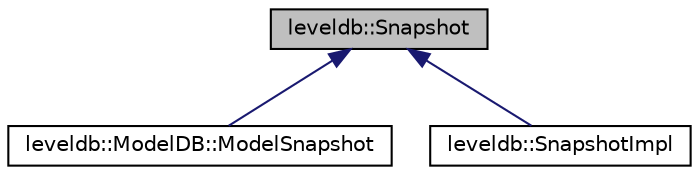digraph "leveldb::Snapshot"
{
  edge [fontname="Helvetica",fontsize="10",labelfontname="Helvetica",labelfontsize="10"];
  node [fontname="Helvetica",fontsize="10",shape=record];
  Node1 [label="leveldb::Snapshot",height=0.2,width=0.4,color="black", fillcolor="grey75", style="filled" fontcolor="black"];
  Node1 -> Node2 [dir="back",color="midnightblue",fontsize="10",style="solid",fontname="Helvetica"];
  Node2 [label="leveldb::ModelDB::ModelSnapshot",height=0.2,width=0.4,color="black", fillcolor="white", style="filled",URL="$classleveldb_1_1_model_d_b_1_1_model_snapshot.html"];
  Node1 -> Node3 [dir="back",color="midnightblue",fontsize="10",style="solid",fontname="Helvetica"];
  Node3 [label="leveldb::SnapshotImpl",height=0.2,width=0.4,color="black", fillcolor="white", style="filled",URL="$classleveldb_1_1_snapshot_impl.html"];
}
